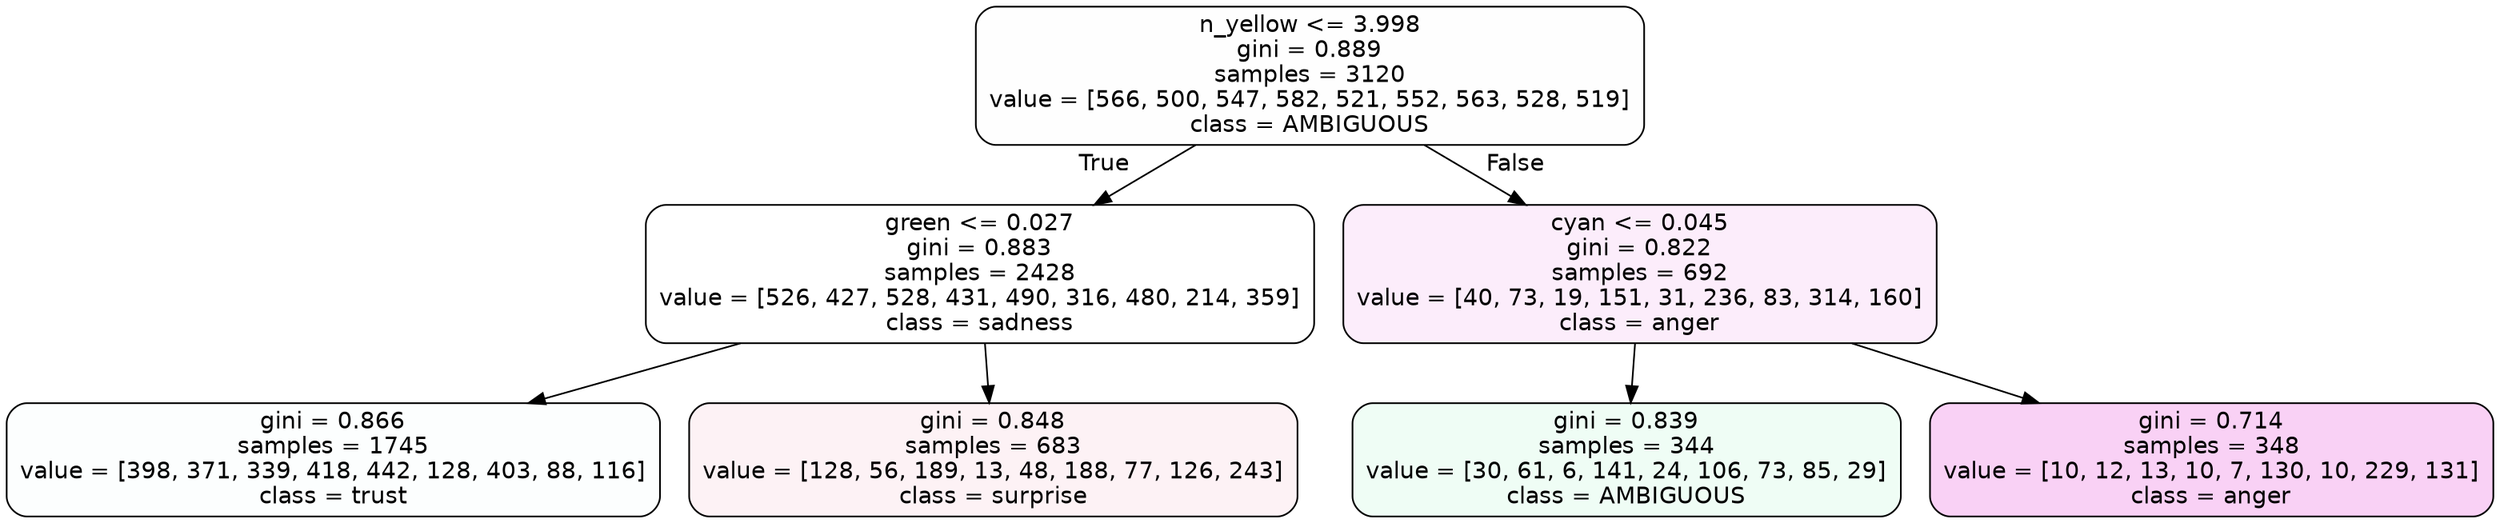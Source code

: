 digraph Tree {
node [shape=box, style="filled, rounded", color="black", fontname=helvetica] ;
edge [fontname=helvetica] ;
0 [label="n_yellow <= 3.998\ngini = 0.889\nsamples = 3120\nvalue = [566, 500, 547, 582, 521, 552, 563, 528, 519]\nclass = AMBIGUOUS", fillcolor="#39e58101"] ;
1 [label="green <= 0.027\ngini = 0.883\nsamples = 2428\nvalue = [526, 427, 528, 431, 490, 316, 480, 214, 359]\nclass = sadness", fillcolor="#64e53900"] ;
0 -> 1 [labeldistance=2.5, labelangle=45, headlabel="True"] ;
2 [label="gini = 0.866\nsamples = 1745\nvalue = [398, 371, 339, 418, 442, 128, 403, 88, 116]\nclass = trust", fillcolor="#39d7e503"] ;
1 -> 2 ;
3 [label="gini = 0.848\nsamples = 683\nvalue = [128, 56, 189, 13, 48, 188, 77, 126, 243]\nclass = surprise", fillcolor="#e5396410"] ;
1 -> 3 ;
4 [label="cyan <= 0.045\ngini = 0.822\nsamples = 692\nvalue = [40, 73, 19, 151, 31, 236, 83, 314, 160]\nclass = anger", fillcolor="#e539d717"] ;
0 -> 4 [labeldistance=2.5, labelangle=-45, headlabel="False"] ;
5 [label="gini = 0.839\nsamples = 344\nvalue = [30, 61, 6, 141, 24, 106, 73, 85, 29]\nclass = AMBIGUOUS", fillcolor="#39e58114"] ;
4 -> 5 ;
6 [label="gini = 0.714\nsamples = 348\nvalue = [10, 12, 13, 10, 7, 130, 10, 229, 131]\nclass = anger", fillcolor="#e539d73b"] ;
4 -> 6 ;
}